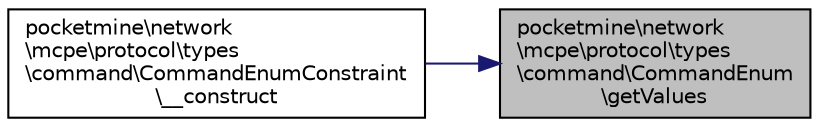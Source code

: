 digraph "pocketmine\network\mcpe\protocol\types\command\CommandEnum\getValues"
{
 // INTERACTIVE_SVG=YES
 // LATEX_PDF_SIZE
  edge [fontname="Helvetica",fontsize="10",labelfontname="Helvetica",labelfontsize="10"];
  node [fontname="Helvetica",fontsize="10",shape=record];
  rankdir="RL";
  Node1 [label="pocketmine\\network\l\\mcpe\\protocol\\types\l\\command\\CommandEnum\l\\getValues",height=0.2,width=0.4,color="black", fillcolor="grey75", style="filled", fontcolor="black",tooltip=" "];
  Node1 -> Node2 [dir="back",color="midnightblue",fontsize="10",style="solid",fontname="Helvetica"];
  Node2 [label="pocketmine\\network\l\\mcpe\\protocol\\types\l\\command\\CommandEnumConstraint\l\\__construct",height=0.2,width=0.4,color="black", fillcolor="white", style="filled",URL="$d1/d8f/classpocketmine_1_1network_1_1mcpe_1_1protocol_1_1types_1_1command_1_1_command_enum_constraint.html#afcd160f21819ad4ff4be5c05a18acafb",tooltip=" "];
}
